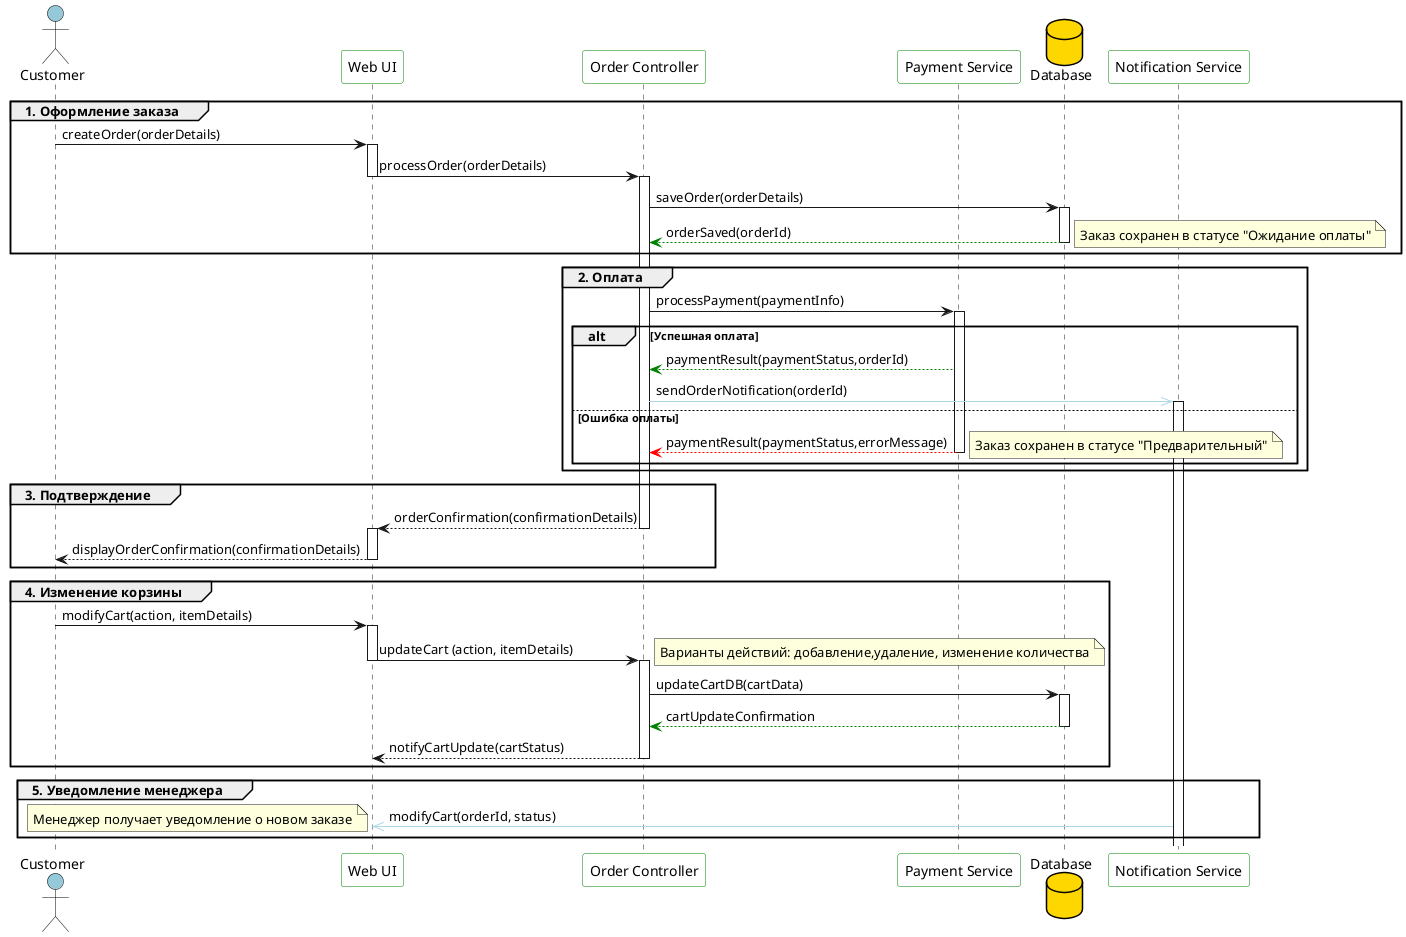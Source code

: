 @startuml  
skinparam actor {
BackgroundColor #95C8D8
BorderColor Black 
}
skinparam participant {
BackgroundColor #FFF
BorderColor Green
}
skinparam database {
BackgroundColor #FFD700
BorderColor Black
}
skinparam sequenceMessageAlign left

actor Customer as CU
participant "Web UI" as WU
participant "Order Controller" as OC
participant "Payment Service" as PS
database Database as DB
participant "Notification Service" as NS


group 1. Оформление заказа  
    CU -> WU : createOrder(orderDetails)
    activate WU  
    WU -> OC : processOrder(orderDetails)  
    deactivate WU  

    activate OC  
    OC -> DB : saveOrder(orderDetails)
    activate DB 
    DB -[#green]-> OC : orderSaved(orderId) 
    note right
    Заказ сохранен в статусе "Ожидание оплаты"
    end note
    deactivate DB

end
group 2. Оплата 
    OC -> PS : processPayment(paymentInfo)
    activate PS 
    alt Успешная оплата
        PS -[#green]-> OC : paymentResult(paymentStatus,orderId)
        OC [#lightblue]->> NS : sendOrderNotification(orderId)
        activate NS
    else Ошибка оплаты
        PS -[#red]-> OC : paymentResult(paymentStatus,errorMessage)
        note right
        Заказ сохранен в статусе "Предварительный"
        end note
        deactivate PS
    end
end
group 3. Подтверждение 
    OC --> WU : orderConfirmation(confirmationDetails)
    deactivate OC 

    activate WU
    WU --> CU : displayOrderConfirmation(confirmationDetails)  
    deactivate WU 
end

group 4. Изменение корзины 
    CU -> WU : modifyCart(action, itemDetails)
    activate WU  
    WU -> OC : updateCart (action, itemDetails)
    note right
    Варианты действий: добавление,удаление, изменение количества
    end note
    deactivate WU  

    activate OC  
    OC -> DB : updateCartDB(cartData)
    activate DB 
    DB -[#green]-> OC : cartUpdateConfirmation
    deactivate DB
    OC --> WU : notifyCartUpdate(cartStatus)

    deactivate OC
end


group 5. Уведомление менеджера 
    NS [#lightblue]->> WU : modifyCart(orderId, status)
    note left
    Менеджер получает уведомление о новом заказе
    end note

end
@enduml 
